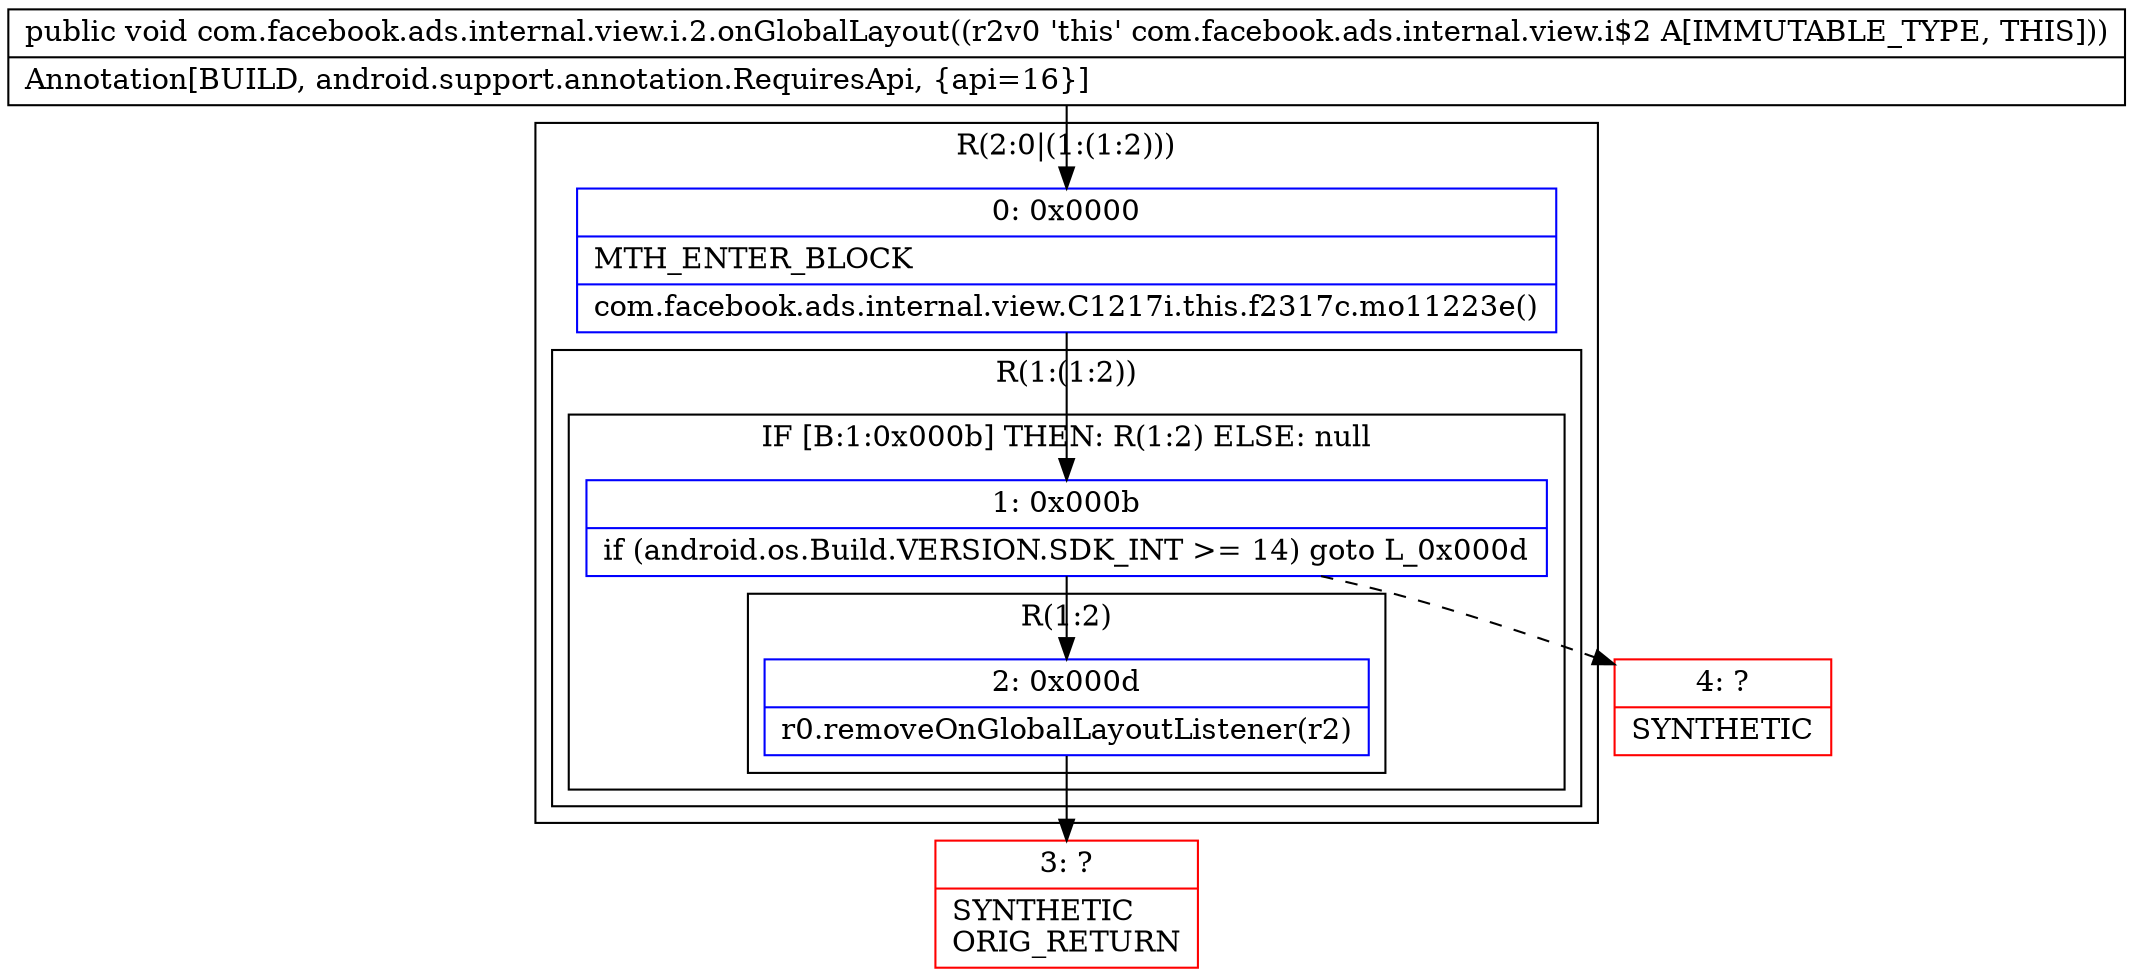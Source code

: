digraph "CFG forcom.facebook.ads.internal.view.i.2.onGlobalLayout()V" {
subgraph cluster_Region_1686775735 {
label = "R(2:0|(1:(1:2)))";
node [shape=record,color=blue];
Node_0 [shape=record,label="{0\:\ 0x0000|MTH_ENTER_BLOCK\l|com.facebook.ads.internal.view.C1217i.this.f2317c.mo11223e()\l}"];
subgraph cluster_Region_134146304 {
label = "R(1:(1:2))";
node [shape=record,color=blue];
subgraph cluster_IfRegion_1292402 {
label = "IF [B:1:0x000b] THEN: R(1:2) ELSE: null";
node [shape=record,color=blue];
Node_1 [shape=record,label="{1\:\ 0x000b|if (android.os.Build.VERSION.SDK_INT \>= 14) goto L_0x000d\l}"];
subgraph cluster_Region_54449571 {
label = "R(1:2)";
node [shape=record,color=blue];
Node_2 [shape=record,label="{2\:\ 0x000d|r0.removeOnGlobalLayoutListener(r2)\l}"];
}
}
}
}
Node_3 [shape=record,color=red,label="{3\:\ ?|SYNTHETIC\lORIG_RETURN\l}"];
Node_4 [shape=record,color=red,label="{4\:\ ?|SYNTHETIC\l}"];
MethodNode[shape=record,label="{public void com.facebook.ads.internal.view.i.2.onGlobalLayout((r2v0 'this' com.facebook.ads.internal.view.i$2 A[IMMUTABLE_TYPE, THIS]))  | Annotation[BUILD, android.support.annotation.RequiresApi, \{api=16\}]\l}"];
MethodNode -> Node_0;
Node_0 -> Node_1;
Node_1 -> Node_2;
Node_1 -> Node_4[style=dashed];
Node_2 -> Node_3;
}

